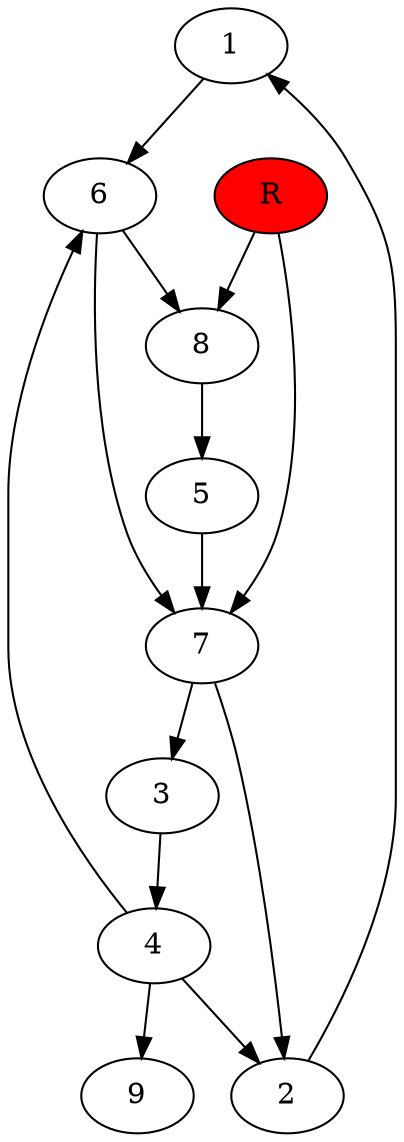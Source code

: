 digraph prb35897 {
	1
	2
	3
	4
	5
	6
	7
	8
	R [fillcolor="#ff0000" style=filled]
	1 -> 6
	2 -> 1
	3 -> 4
	4 -> 2
	4 -> 6
	4 -> 9
	5 -> 7
	6 -> 7
	6 -> 8
	7 -> 2
	7 -> 3
	8 -> 5
	R -> 7
	R -> 8
}
